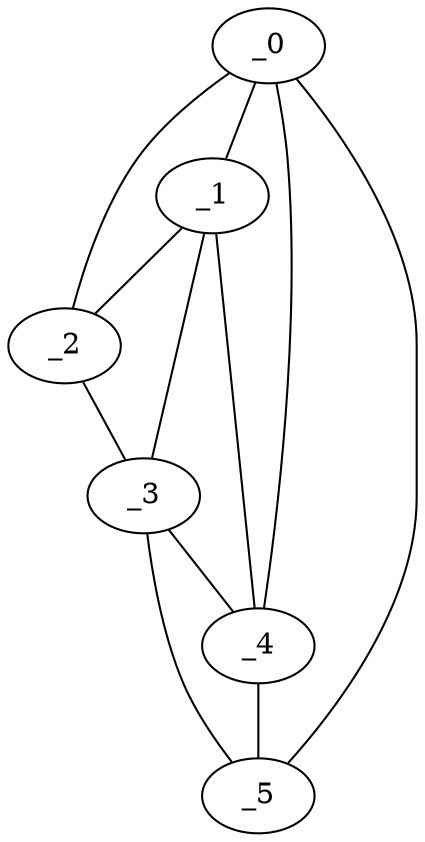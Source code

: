 graph "obj12__240.gxl" {
	_0	 [x=42,
		y=9];
	_1	 [x=73,
		y=81];
	_0 -- _1	 [valence=1];
	_2	 [x=83,
		y=121];
	_0 -- _2	 [valence=1];
	_4	 [x=89,
		y=81];
	_0 -- _4	 [valence=2];
	_5	 [x=113,
		y=73];
	_0 -- _5	 [valence=1];
	_1 -- _2	 [valence=2];
	_3	 [x=87,
		y=118];
	_1 -- _3	 [valence=2];
	_1 -- _4	 [valence=1];
	_2 -- _3	 [valence=1];
	_3 -- _4	 [valence=2];
	_3 -- _5	 [valence=1];
	_4 -- _5	 [valence=1];
}
